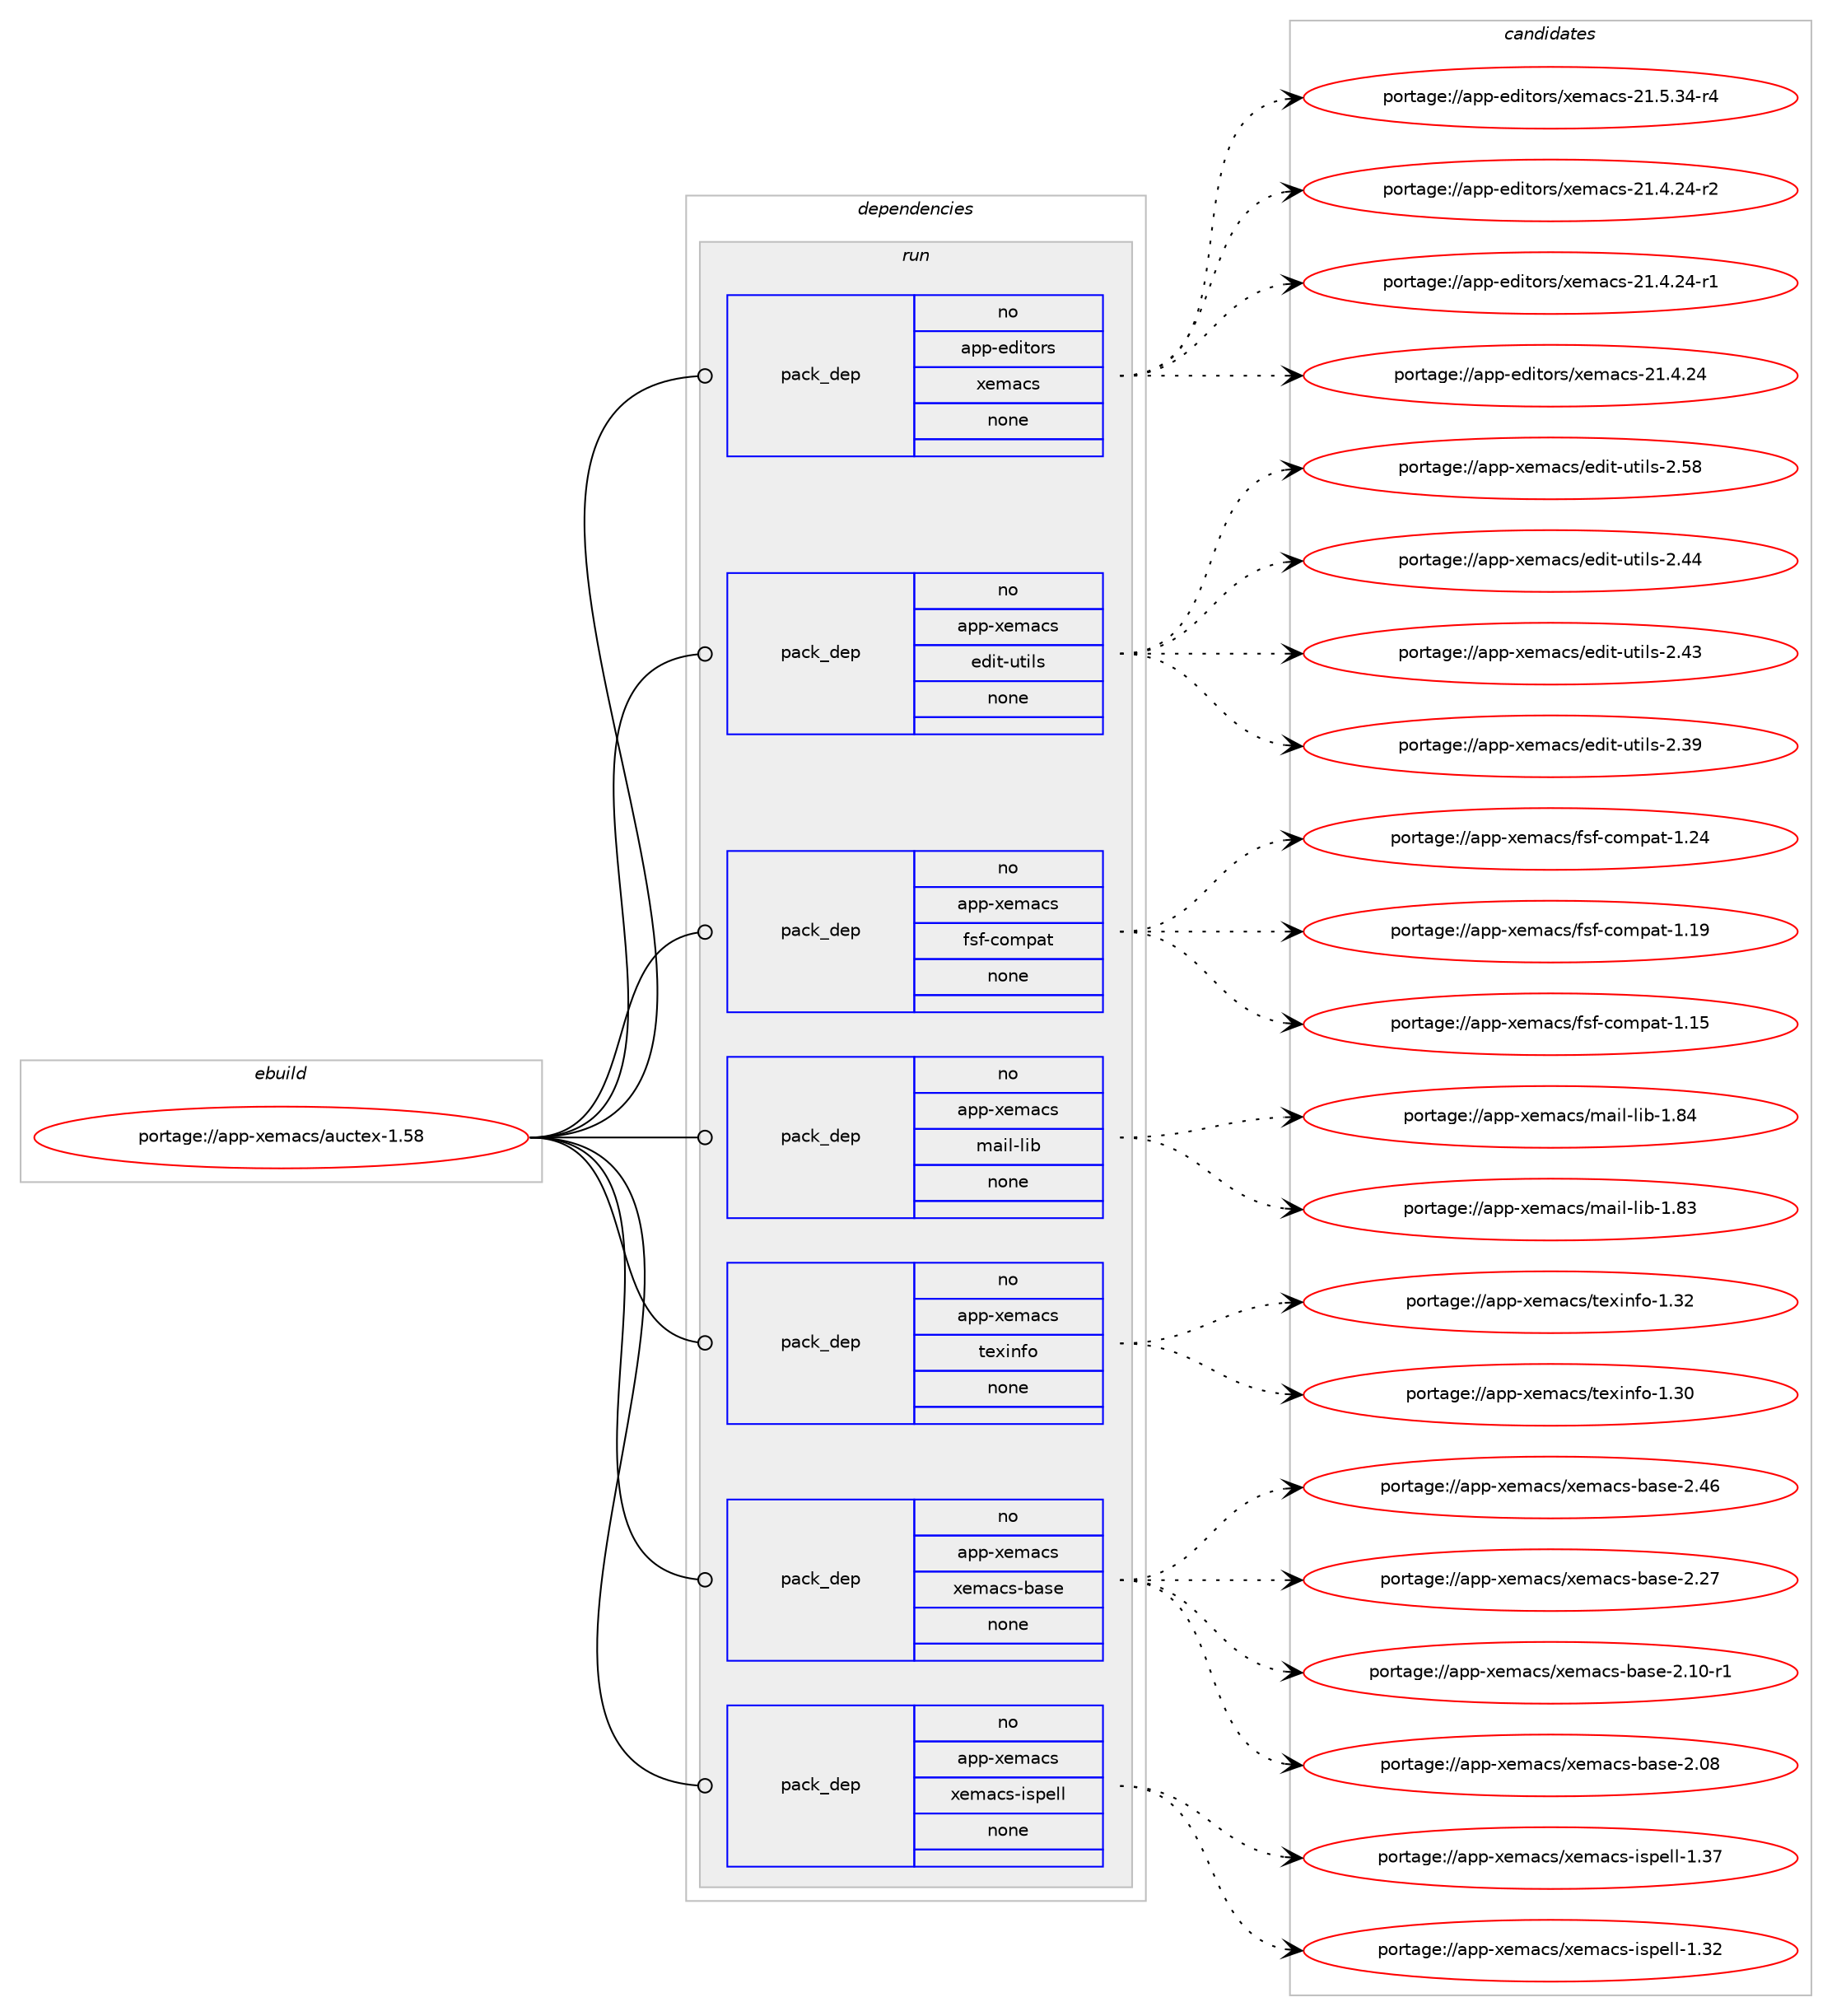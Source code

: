 digraph prolog {

# *************
# Graph options
# *************

newrank=true;
concentrate=true;
compound=true;
graph [rankdir=LR,fontname=Helvetica,fontsize=10,ranksep=1.5];#, ranksep=2.5, nodesep=0.2];
edge  [arrowhead=vee];
node  [fontname=Helvetica,fontsize=10];

# **********
# The ebuild
# **********

subgraph cluster_leftcol {
color=gray;
rank=same;
label=<<i>ebuild</i>>;
id [label="portage://app-xemacs/auctex-1.58", color=red, width=4, href="../app-xemacs/auctex-1.58.svg"];
}

# ****************
# The dependencies
# ****************

subgraph cluster_midcol {
color=gray;
label=<<i>dependencies</i>>;
subgraph cluster_compile {
fillcolor="#eeeeee";
style=filled;
label=<<i>compile</i>>;
}
subgraph cluster_compileandrun {
fillcolor="#eeeeee";
style=filled;
label=<<i>compile and run</i>>;
}
subgraph cluster_run {
fillcolor="#eeeeee";
style=filled;
label=<<i>run</i>>;
subgraph pack442193 {
dependency588681 [label=<<TABLE BORDER="0" CELLBORDER="1" CELLSPACING="0" CELLPADDING="4" WIDTH="220"><TR><TD ROWSPAN="6" CELLPADDING="30">pack_dep</TD></TR><TR><TD WIDTH="110">no</TD></TR><TR><TD>app-editors</TD></TR><TR><TD>xemacs</TD></TR><TR><TD>none</TD></TR><TR><TD></TD></TR></TABLE>>, shape=none, color=blue];
}
id:e -> dependency588681:w [weight=20,style="solid",arrowhead="odot"];
subgraph pack442194 {
dependency588682 [label=<<TABLE BORDER="0" CELLBORDER="1" CELLSPACING="0" CELLPADDING="4" WIDTH="220"><TR><TD ROWSPAN="6" CELLPADDING="30">pack_dep</TD></TR><TR><TD WIDTH="110">no</TD></TR><TR><TD>app-xemacs</TD></TR><TR><TD>edit-utils</TD></TR><TR><TD>none</TD></TR><TR><TD></TD></TR></TABLE>>, shape=none, color=blue];
}
id:e -> dependency588682:w [weight=20,style="solid",arrowhead="odot"];
subgraph pack442195 {
dependency588683 [label=<<TABLE BORDER="0" CELLBORDER="1" CELLSPACING="0" CELLPADDING="4" WIDTH="220"><TR><TD ROWSPAN="6" CELLPADDING="30">pack_dep</TD></TR><TR><TD WIDTH="110">no</TD></TR><TR><TD>app-xemacs</TD></TR><TR><TD>fsf-compat</TD></TR><TR><TD>none</TD></TR><TR><TD></TD></TR></TABLE>>, shape=none, color=blue];
}
id:e -> dependency588683:w [weight=20,style="solid",arrowhead="odot"];
subgraph pack442196 {
dependency588684 [label=<<TABLE BORDER="0" CELLBORDER="1" CELLSPACING="0" CELLPADDING="4" WIDTH="220"><TR><TD ROWSPAN="6" CELLPADDING="30">pack_dep</TD></TR><TR><TD WIDTH="110">no</TD></TR><TR><TD>app-xemacs</TD></TR><TR><TD>mail-lib</TD></TR><TR><TD>none</TD></TR><TR><TD></TD></TR></TABLE>>, shape=none, color=blue];
}
id:e -> dependency588684:w [weight=20,style="solid",arrowhead="odot"];
subgraph pack442197 {
dependency588685 [label=<<TABLE BORDER="0" CELLBORDER="1" CELLSPACING="0" CELLPADDING="4" WIDTH="220"><TR><TD ROWSPAN="6" CELLPADDING="30">pack_dep</TD></TR><TR><TD WIDTH="110">no</TD></TR><TR><TD>app-xemacs</TD></TR><TR><TD>texinfo</TD></TR><TR><TD>none</TD></TR><TR><TD></TD></TR></TABLE>>, shape=none, color=blue];
}
id:e -> dependency588685:w [weight=20,style="solid",arrowhead="odot"];
subgraph pack442198 {
dependency588686 [label=<<TABLE BORDER="0" CELLBORDER="1" CELLSPACING="0" CELLPADDING="4" WIDTH="220"><TR><TD ROWSPAN="6" CELLPADDING="30">pack_dep</TD></TR><TR><TD WIDTH="110">no</TD></TR><TR><TD>app-xemacs</TD></TR><TR><TD>xemacs-base</TD></TR><TR><TD>none</TD></TR><TR><TD></TD></TR></TABLE>>, shape=none, color=blue];
}
id:e -> dependency588686:w [weight=20,style="solid",arrowhead="odot"];
subgraph pack442199 {
dependency588687 [label=<<TABLE BORDER="0" CELLBORDER="1" CELLSPACING="0" CELLPADDING="4" WIDTH="220"><TR><TD ROWSPAN="6" CELLPADDING="30">pack_dep</TD></TR><TR><TD WIDTH="110">no</TD></TR><TR><TD>app-xemacs</TD></TR><TR><TD>xemacs-ispell</TD></TR><TR><TD>none</TD></TR><TR><TD></TD></TR></TABLE>>, shape=none, color=blue];
}
id:e -> dependency588687:w [weight=20,style="solid",arrowhead="odot"];
}
}

# **************
# The candidates
# **************

subgraph cluster_choices {
rank=same;
color=gray;
label=<<i>candidates</i>>;

subgraph choice442193 {
color=black;
nodesep=1;
choice971121124510110010511611111411547120101109979911545504946534651524511452 [label="portage://app-editors/xemacs-21.5.34-r4", color=red, width=4,href="../app-editors/xemacs-21.5.34-r4.svg"];
choice971121124510110010511611111411547120101109979911545504946524650524511450 [label="portage://app-editors/xemacs-21.4.24-r2", color=red, width=4,href="../app-editors/xemacs-21.4.24-r2.svg"];
choice971121124510110010511611111411547120101109979911545504946524650524511449 [label="portage://app-editors/xemacs-21.4.24-r1", color=red, width=4,href="../app-editors/xemacs-21.4.24-r1.svg"];
choice97112112451011001051161111141154712010110997991154550494652465052 [label="portage://app-editors/xemacs-21.4.24", color=red, width=4,href="../app-editors/xemacs-21.4.24.svg"];
dependency588681:e -> choice971121124510110010511611111411547120101109979911545504946534651524511452:w [style=dotted,weight="100"];
dependency588681:e -> choice971121124510110010511611111411547120101109979911545504946524650524511450:w [style=dotted,weight="100"];
dependency588681:e -> choice971121124510110010511611111411547120101109979911545504946524650524511449:w [style=dotted,weight="100"];
dependency588681:e -> choice97112112451011001051161111141154712010110997991154550494652465052:w [style=dotted,weight="100"];
}
subgraph choice442194 {
color=black;
nodesep=1;
choice9711211245120101109979911547101100105116451171161051081154550465356 [label="portage://app-xemacs/edit-utils-2.58", color=red, width=4,href="../app-xemacs/edit-utils-2.58.svg"];
choice9711211245120101109979911547101100105116451171161051081154550465252 [label="portage://app-xemacs/edit-utils-2.44", color=red, width=4,href="../app-xemacs/edit-utils-2.44.svg"];
choice9711211245120101109979911547101100105116451171161051081154550465251 [label="portage://app-xemacs/edit-utils-2.43", color=red, width=4,href="../app-xemacs/edit-utils-2.43.svg"];
choice9711211245120101109979911547101100105116451171161051081154550465157 [label="portage://app-xemacs/edit-utils-2.39", color=red, width=4,href="../app-xemacs/edit-utils-2.39.svg"];
dependency588682:e -> choice9711211245120101109979911547101100105116451171161051081154550465356:w [style=dotted,weight="100"];
dependency588682:e -> choice9711211245120101109979911547101100105116451171161051081154550465252:w [style=dotted,weight="100"];
dependency588682:e -> choice9711211245120101109979911547101100105116451171161051081154550465251:w [style=dotted,weight="100"];
dependency588682:e -> choice9711211245120101109979911547101100105116451171161051081154550465157:w [style=dotted,weight="100"];
}
subgraph choice442195 {
color=black;
nodesep=1;
choice97112112451201011099799115471021151024599111109112971164549465052 [label="portage://app-xemacs/fsf-compat-1.24", color=red, width=4,href="../app-xemacs/fsf-compat-1.24.svg"];
choice97112112451201011099799115471021151024599111109112971164549464957 [label="portage://app-xemacs/fsf-compat-1.19", color=red, width=4,href="../app-xemacs/fsf-compat-1.19.svg"];
choice97112112451201011099799115471021151024599111109112971164549464953 [label="portage://app-xemacs/fsf-compat-1.15", color=red, width=4,href="../app-xemacs/fsf-compat-1.15.svg"];
dependency588683:e -> choice97112112451201011099799115471021151024599111109112971164549465052:w [style=dotted,weight="100"];
dependency588683:e -> choice97112112451201011099799115471021151024599111109112971164549464957:w [style=dotted,weight="100"];
dependency588683:e -> choice97112112451201011099799115471021151024599111109112971164549464953:w [style=dotted,weight="100"];
}
subgraph choice442196 {
color=black;
nodesep=1;
choice97112112451201011099799115471099710510845108105984549465652 [label="portage://app-xemacs/mail-lib-1.84", color=red, width=4,href="../app-xemacs/mail-lib-1.84.svg"];
choice97112112451201011099799115471099710510845108105984549465651 [label="portage://app-xemacs/mail-lib-1.83", color=red, width=4,href="../app-xemacs/mail-lib-1.83.svg"];
dependency588684:e -> choice97112112451201011099799115471099710510845108105984549465652:w [style=dotted,weight="100"];
dependency588684:e -> choice97112112451201011099799115471099710510845108105984549465651:w [style=dotted,weight="100"];
}
subgraph choice442197 {
color=black;
nodesep=1;
choice97112112451201011099799115471161011201051101021114549465150 [label="portage://app-xemacs/texinfo-1.32", color=red, width=4,href="../app-xemacs/texinfo-1.32.svg"];
choice97112112451201011099799115471161011201051101021114549465148 [label="portage://app-xemacs/texinfo-1.30", color=red, width=4,href="../app-xemacs/texinfo-1.30.svg"];
dependency588685:e -> choice97112112451201011099799115471161011201051101021114549465150:w [style=dotted,weight="100"];
dependency588685:e -> choice97112112451201011099799115471161011201051101021114549465148:w [style=dotted,weight="100"];
}
subgraph choice442198 {
color=black;
nodesep=1;
choice971121124512010110997991154712010110997991154598971151014550465254 [label="portage://app-xemacs/xemacs-base-2.46", color=red, width=4,href="../app-xemacs/xemacs-base-2.46.svg"];
choice971121124512010110997991154712010110997991154598971151014550465055 [label="portage://app-xemacs/xemacs-base-2.27", color=red, width=4,href="../app-xemacs/xemacs-base-2.27.svg"];
choice9711211245120101109979911547120101109979911545989711510145504649484511449 [label="portage://app-xemacs/xemacs-base-2.10-r1", color=red, width=4,href="../app-xemacs/xemacs-base-2.10-r1.svg"];
choice971121124512010110997991154712010110997991154598971151014550464856 [label="portage://app-xemacs/xemacs-base-2.08", color=red, width=4,href="../app-xemacs/xemacs-base-2.08.svg"];
dependency588686:e -> choice971121124512010110997991154712010110997991154598971151014550465254:w [style=dotted,weight="100"];
dependency588686:e -> choice971121124512010110997991154712010110997991154598971151014550465055:w [style=dotted,weight="100"];
dependency588686:e -> choice9711211245120101109979911547120101109979911545989711510145504649484511449:w [style=dotted,weight="100"];
dependency588686:e -> choice971121124512010110997991154712010110997991154598971151014550464856:w [style=dotted,weight="100"];
}
subgraph choice442199 {
color=black;
nodesep=1;
choice97112112451201011099799115471201011099799115451051151121011081084549465155 [label="portage://app-xemacs/xemacs-ispell-1.37", color=red, width=4,href="../app-xemacs/xemacs-ispell-1.37.svg"];
choice97112112451201011099799115471201011099799115451051151121011081084549465150 [label="portage://app-xemacs/xemacs-ispell-1.32", color=red, width=4,href="../app-xemacs/xemacs-ispell-1.32.svg"];
dependency588687:e -> choice97112112451201011099799115471201011099799115451051151121011081084549465155:w [style=dotted,weight="100"];
dependency588687:e -> choice97112112451201011099799115471201011099799115451051151121011081084549465150:w [style=dotted,weight="100"];
}
}

}
